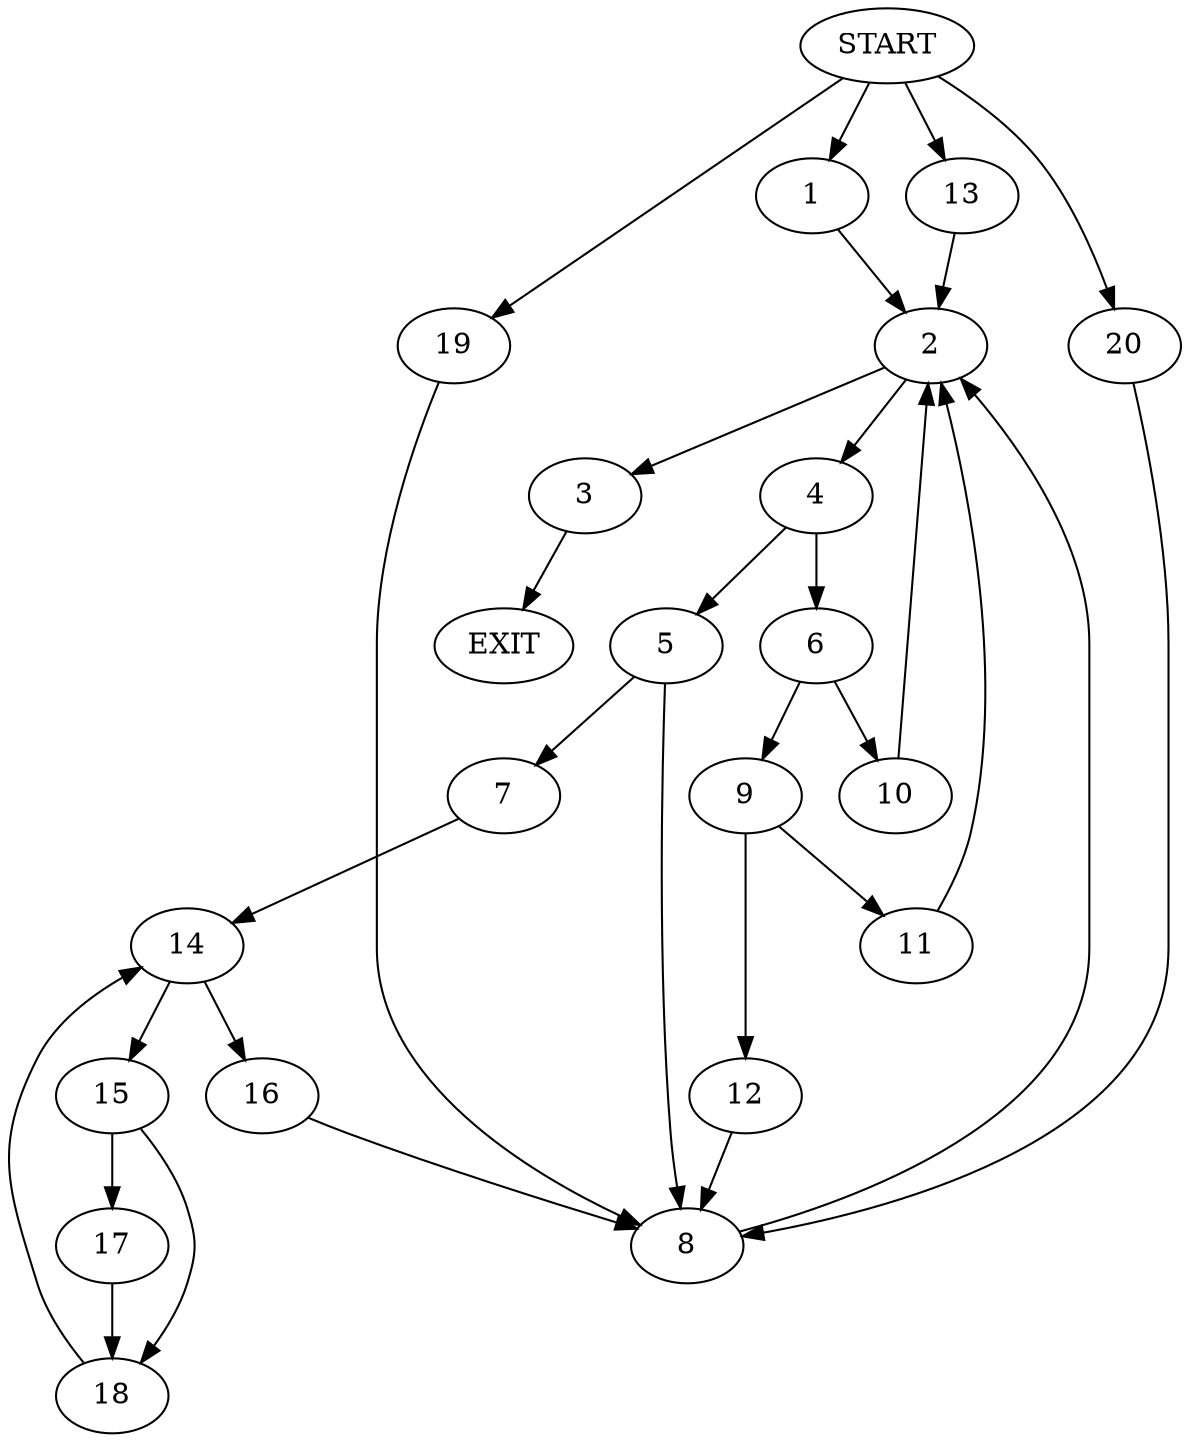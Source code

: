 digraph {
0 [label="START"]
21 [label="EXIT"]
0 -> 1
1 -> 2
2 -> 3
2 -> 4
3 -> 21
4 -> 5
4 -> 6
5 -> 7
5 -> 8
6 -> 9
6 -> 10
10 -> 2
9 -> 11
9 -> 12
11 -> 2
12 -> 8
8 -> 2
0 -> 13
13 -> 2
7 -> 14
14 -> 15
14 -> 16
15 -> 17
15 -> 18
16 -> 8
17 -> 18
18 -> 14
0 -> 19
19 -> 8
0 -> 20
20 -> 8
}
